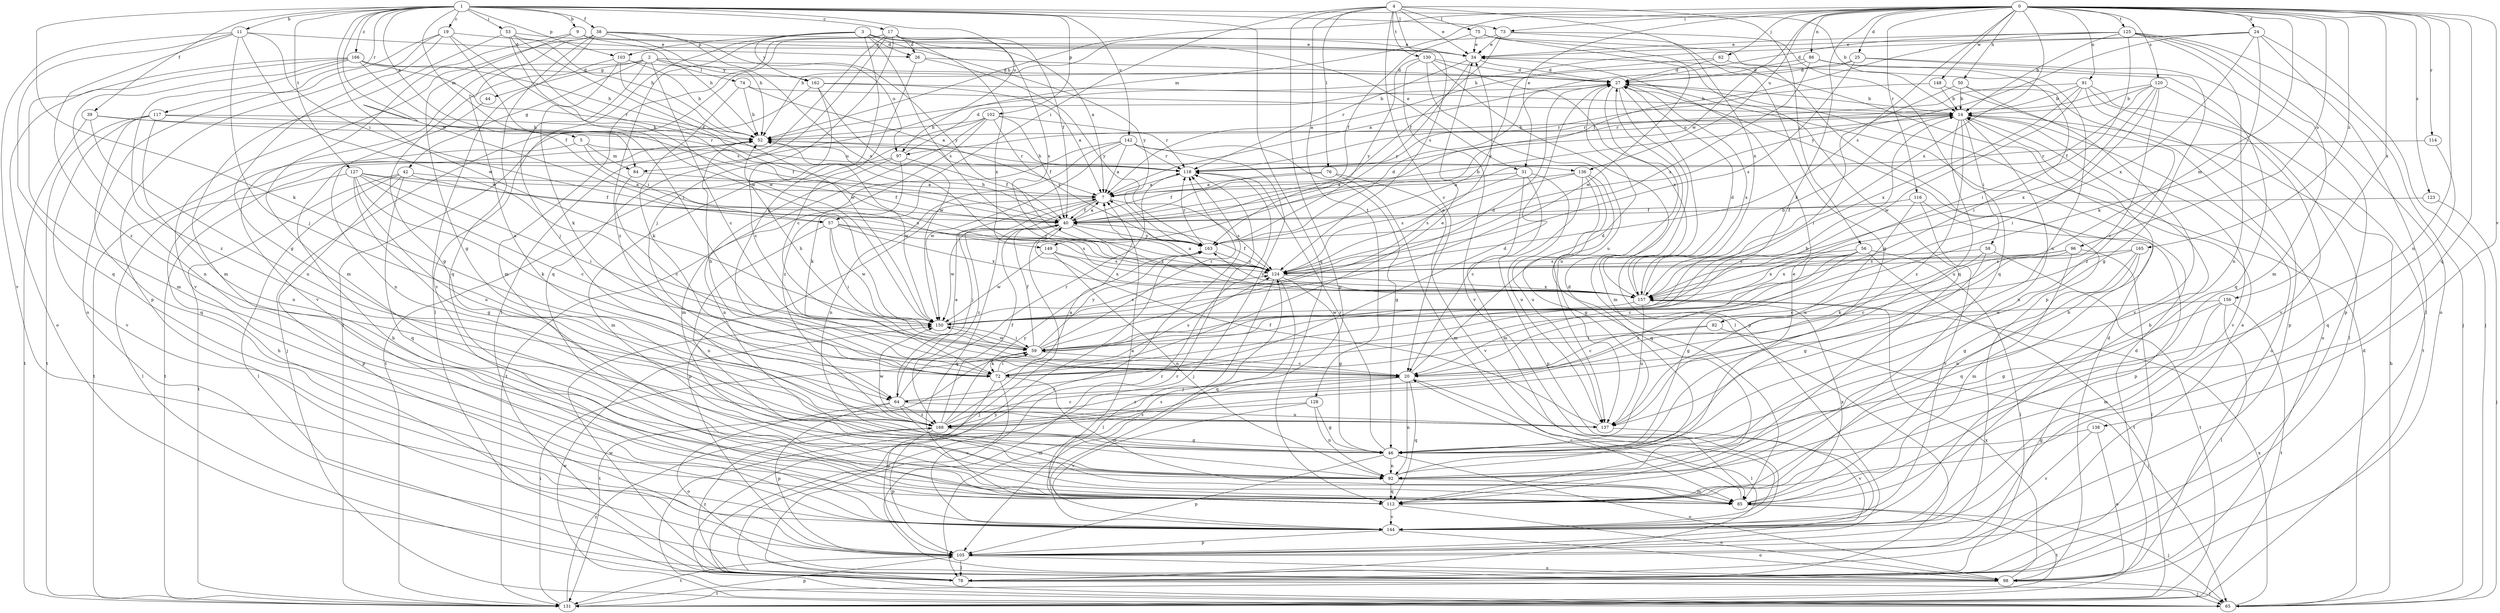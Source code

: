 strict digraph  {
0;
1;
2;
3;
4;
5;
7;
9;
11;
14;
17;
19;
20;
24;
25;
26;
27;
31;
34;
38;
39;
40;
42;
44;
46;
50;
52;
53;
56;
57;
58;
59;
62;
64;
65;
72;
73;
74;
75;
76;
78;
82;
84;
85;
86;
91;
92;
96;
97;
98;
102;
103;
105;
112;
114;
116;
117;
118;
120;
123;
124;
125;
127;
128;
130;
131;
136;
137;
138;
142;
144;
148;
149;
150;
156;
157;
162;
163;
165;
166;
168;
0 -> 24  [label=d];
0 -> 25  [label=d];
0 -> 31  [label=e];
0 -> 50  [label=h];
0 -> 52  [label=h];
0 -> 62  [label=j];
0 -> 72  [label=k];
0 -> 73  [label=l];
0 -> 82  [label=m];
0 -> 84  [label=m];
0 -> 86  [label=n];
0 -> 91  [label=n];
0 -> 92  [label=n];
0 -> 96  [label=o];
0 -> 112  [label=q];
0 -> 114  [label=r];
0 -> 116  [label=r];
0 -> 120  [label=s];
0 -> 123  [label=s];
0 -> 124  [label=s];
0 -> 125  [label=t];
0 -> 136  [label=u];
0 -> 138  [label=v];
0 -> 148  [label=w];
0 -> 149  [label=w];
0 -> 156  [label=x];
0 -> 157  [label=x];
0 -> 165  [label=z];
1 -> 5  [label=a];
1 -> 9  [label=b];
1 -> 11  [label=b];
1 -> 14  [label=b];
1 -> 17  [label=c];
1 -> 19  [label=c];
1 -> 38  [label=f];
1 -> 39  [label=f];
1 -> 53  [label=i];
1 -> 72  [label=k];
1 -> 73  [label=l];
1 -> 84  [label=m];
1 -> 97  [label=o];
1 -> 102  [label=p];
1 -> 103  [label=p];
1 -> 112  [label=q];
1 -> 117  [label=r];
1 -> 127  [label=t];
1 -> 142  [label=v];
1 -> 149  [label=w];
1 -> 150  [label=w];
1 -> 166  [label=z];
2 -> 20  [label=c];
2 -> 42  [label=g];
2 -> 44  [label=g];
2 -> 64  [label=j];
2 -> 74  [label=l];
2 -> 97  [label=o];
2 -> 144  [label=v];
2 -> 162  [label=y];
3 -> 7  [label=a];
3 -> 26  [label=d];
3 -> 31  [label=e];
3 -> 72  [label=k];
3 -> 103  [label=p];
3 -> 124  [label=s];
3 -> 144  [label=v];
3 -> 162  [label=y];
3 -> 163  [label=y];
3 -> 168  [label=z];
4 -> 20  [label=c];
4 -> 34  [label=e];
4 -> 56  [label=i];
4 -> 57  [label=i];
4 -> 75  [label=l];
4 -> 76  [label=l];
4 -> 105  [label=p];
4 -> 124  [label=s];
4 -> 128  [label=t];
4 -> 130  [label=t];
4 -> 157  [label=x];
5 -> 57  [label=i];
5 -> 84  [label=m];
5 -> 131  [label=t];
5 -> 136  [label=u];
7 -> 40  [label=f];
7 -> 64  [label=j];
7 -> 105  [label=p];
7 -> 124  [label=s];
7 -> 168  [label=z];
9 -> 34  [label=e];
9 -> 46  [label=g];
9 -> 52  [label=h];
9 -> 85  [label=m];
11 -> 26  [label=d];
11 -> 57  [label=i];
11 -> 64  [label=j];
11 -> 112  [label=q];
11 -> 144  [label=v];
11 -> 150  [label=w];
11 -> 168  [label=z];
14 -> 52  [label=h];
14 -> 58  [label=i];
14 -> 92  [label=n];
14 -> 97  [label=o];
14 -> 98  [label=o];
14 -> 137  [label=u];
14 -> 144  [label=v];
14 -> 168  [label=z];
17 -> 26  [label=d];
17 -> 40  [label=f];
17 -> 64  [label=j];
17 -> 78  [label=l];
17 -> 85  [label=m];
17 -> 112  [label=q];
17 -> 124  [label=s];
17 -> 131  [label=t];
17 -> 157  [label=x];
19 -> 34  [label=e];
19 -> 46  [label=g];
19 -> 59  [label=i];
19 -> 98  [label=o];
19 -> 105  [label=p];
19 -> 150  [label=w];
20 -> 27  [label=d];
20 -> 64  [label=j];
20 -> 78  [label=l];
20 -> 92  [label=n];
20 -> 112  [label=q];
20 -> 168  [label=z];
24 -> 34  [label=e];
24 -> 52  [label=h];
24 -> 65  [label=j];
24 -> 72  [label=k];
24 -> 78  [label=l];
24 -> 157  [label=x];
24 -> 163  [label=y];
25 -> 7  [label=a];
25 -> 27  [label=d];
25 -> 46  [label=g];
25 -> 105  [label=p];
25 -> 124  [label=s];
26 -> 20  [label=c];
26 -> 27  [label=d];
26 -> 163  [label=y];
27 -> 14  [label=b];
27 -> 85  [label=m];
27 -> 105  [label=p];
27 -> 137  [label=u];
27 -> 157  [label=x];
31 -> 7  [label=a];
31 -> 85  [label=m];
31 -> 105  [label=p];
31 -> 124  [label=s];
31 -> 137  [label=u];
34 -> 27  [label=d];
34 -> 118  [label=r];
34 -> 163  [label=y];
38 -> 34  [label=e];
38 -> 52  [label=h];
38 -> 78  [label=l];
38 -> 112  [label=q];
38 -> 124  [label=s];
38 -> 137  [label=u];
38 -> 144  [label=v];
38 -> 163  [label=y];
39 -> 52  [label=h];
39 -> 118  [label=r];
39 -> 131  [label=t];
39 -> 137  [label=u];
40 -> 7  [label=a];
40 -> 14  [label=b];
40 -> 52  [label=h];
40 -> 65  [label=j];
40 -> 112  [label=q];
40 -> 150  [label=w];
40 -> 157  [label=x];
40 -> 163  [label=y];
42 -> 7  [label=a];
42 -> 78  [label=l];
42 -> 105  [label=p];
42 -> 112  [label=q];
42 -> 124  [label=s];
42 -> 131  [label=t];
44 -> 92  [label=n];
46 -> 92  [label=n];
46 -> 98  [label=o];
46 -> 105  [label=p];
46 -> 118  [label=r];
50 -> 14  [label=b];
50 -> 59  [label=i];
50 -> 98  [label=o];
50 -> 144  [label=v];
52 -> 118  [label=r];
52 -> 131  [label=t];
52 -> 150  [label=w];
53 -> 34  [label=e];
53 -> 40  [label=f];
53 -> 52  [label=h];
53 -> 85  [label=m];
53 -> 124  [label=s];
53 -> 150  [label=w];
56 -> 20  [label=c];
56 -> 46  [label=g];
56 -> 78  [label=l];
56 -> 124  [label=s];
56 -> 131  [label=t];
56 -> 157  [label=x];
56 -> 168  [label=z];
57 -> 59  [label=i];
57 -> 92  [label=n];
57 -> 124  [label=s];
57 -> 150  [label=w];
57 -> 157  [label=x];
57 -> 163  [label=y];
58 -> 20  [label=c];
58 -> 46  [label=g];
58 -> 124  [label=s];
58 -> 131  [label=t];
59 -> 20  [label=c];
59 -> 34  [label=e];
59 -> 40  [label=f];
59 -> 52  [label=h];
59 -> 72  [label=k];
59 -> 118  [label=r];
59 -> 131  [label=t];
59 -> 150  [label=w];
59 -> 163  [label=y];
62 -> 27  [label=d];
62 -> 137  [label=u];
62 -> 163  [label=y];
64 -> 7  [label=a];
64 -> 27  [label=d];
64 -> 85  [label=m];
64 -> 98  [label=o];
64 -> 105  [label=p];
64 -> 118  [label=r];
64 -> 137  [label=u];
64 -> 168  [label=z];
65 -> 14  [label=b];
65 -> 27  [label=d];
65 -> 118  [label=r];
65 -> 150  [label=w];
65 -> 157  [label=x];
72 -> 14  [label=b];
72 -> 34  [label=e];
72 -> 52  [label=h];
72 -> 59  [label=i];
72 -> 85  [label=m];
72 -> 105  [label=p];
72 -> 124  [label=s];
72 -> 144  [label=v];
73 -> 34  [label=e];
73 -> 40  [label=f];
73 -> 46  [label=g];
73 -> 52  [label=h];
73 -> 112  [label=q];
74 -> 7  [label=a];
74 -> 14  [label=b];
74 -> 52  [label=h];
74 -> 72  [label=k];
75 -> 34  [label=e];
75 -> 40  [label=f];
75 -> 105  [label=p];
75 -> 112  [label=q];
75 -> 150  [label=w];
76 -> 7  [label=a];
76 -> 40  [label=f];
76 -> 85  [label=m];
76 -> 144  [label=v];
78 -> 34  [label=e];
78 -> 65  [label=j];
78 -> 118  [label=r];
78 -> 150  [label=w];
78 -> 163  [label=y];
78 -> 168  [label=z];
82 -> 20  [label=c];
82 -> 59  [label=i];
82 -> 65  [label=j];
84 -> 20  [label=c];
84 -> 40  [label=f];
85 -> 14  [label=b];
85 -> 20  [label=c];
85 -> 65  [label=j];
85 -> 131  [label=t];
85 -> 157  [label=x];
86 -> 7  [label=a];
86 -> 27  [label=d];
86 -> 59  [label=i];
86 -> 112  [label=q];
86 -> 124  [label=s];
91 -> 14  [label=b];
91 -> 105  [label=p];
91 -> 118  [label=r];
91 -> 131  [label=t];
91 -> 144  [label=v];
91 -> 150  [label=w];
91 -> 157  [label=x];
92 -> 27  [label=d];
92 -> 34  [label=e];
92 -> 85  [label=m];
92 -> 112  [label=q];
96 -> 20  [label=c];
96 -> 78  [label=l];
96 -> 85  [label=m];
96 -> 124  [label=s];
96 -> 157  [label=x];
97 -> 27  [label=d];
97 -> 40  [label=f];
97 -> 72  [label=k];
97 -> 85  [label=m];
97 -> 92  [label=n];
98 -> 27  [label=d];
98 -> 65  [label=j];
98 -> 118  [label=r];
98 -> 131  [label=t];
98 -> 157  [label=x];
102 -> 40  [label=f];
102 -> 52  [label=h];
102 -> 85  [label=m];
102 -> 118  [label=r];
102 -> 131  [label=t];
102 -> 163  [label=y];
102 -> 168  [label=z];
103 -> 27  [label=d];
103 -> 46  [label=g];
103 -> 52  [label=h];
103 -> 72  [label=k];
103 -> 150  [label=w];
105 -> 52  [label=h];
105 -> 78  [label=l];
105 -> 98  [label=o];
105 -> 131  [label=t];
112 -> 7  [label=a];
112 -> 98  [label=o];
112 -> 144  [label=v];
114 -> 112  [label=q];
114 -> 118  [label=r];
116 -> 40  [label=f];
116 -> 105  [label=p];
116 -> 137  [label=u];
116 -> 144  [label=v];
117 -> 40  [label=f];
117 -> 52  [label=h];
117 -> 92  [label=n];
117 -> 112  [label=q];
117 -> 131  [label=t];
117 -> 144  [label=v];
118 -> 7  [label=a];
118 -> 52  [label=h];
120 -> 14  [label=b];
120 -> 20  [label=c];
120 -> 40  [label=f];
120 -> 59  [label=i];
120 -> 78  [label=l];
120 -> 118  [label=r];
120 -> 157  [label=x];
123 -> 40  [label=f];
123 -> 65  [label=j];
124 -> 40  [label=f];
124 -> 46  [label=g];
124 -> 78  [label=l];
124 -> 112  [label=q];
124 -> 157  [label=x];
125 -> 14  [label=b];
125 -> 27  [label=d];
125 -> 34  [label=e];
125 -> 40  [label=f];
125 -> 59  [label=i];
125 -> 65  [label=j];
125 -> 85  [label=m];
125 -> 92  [label=n];
125 -> 98  [label=o];
127 -> 7  [label=a];
127 -> 20  [label=c];
127 -> 40  [label=f];
127 -> 46  [label=g];
127 -> 59  [label=i];
127 -> 72  [label=k];
127 -> 78  [label=l];
127 -> 137  [label=u];
128 -> 46  [label=g];
128 -> 92  [label=n];
128 -> 144  [label=v];
128 -> 168  [label=z];
130 -> 27  [label=d];
130 -> 78  [label=l];
130 -> 137  [label=u];
130 -> 144  [label=v];
130 -> 157  [label=x];
130 -> 163  [label=y];
131 -> 27  [label=d];
131 -> 59  [label=i];
131 -> 105  [label=p];
131 -> 168  [label=z];
136 -> 7  [label=a];
136 -> 20  [label=c];
136 -> 46  [label=g];
136 -> 112  [label=q];
136 -> 124  [label=s];
136 -> 137  [label=u];
137 -> 40  [label=f];
137 -> 144  [label=v];
138 -> 46  [label=g];
138 -> 98  [label=o];
138 -> 144  [label=v];
142 -> 7  [label=a];
142 -> 46  [label=g];
142 -> 65  [label=j];
142 -> 92  [label=n];
142 -> 118  [label=r];
142 -> 131  [label=t];
142 -> 150  [label=w];
144 -> 14  [label=b];
144 -> 52  [label=h];
144 -> 98  [label=o];
144 -> 105  [label=p];
144 -> 124  [label=s];
148 -> 14  [label=b];
148 -> 118  [label=r];
148 -> 168  [label=z];
149 -> 92  [label=n];
149 -> 124  [label=s];
149 -> 150  [label=w];
149 -> 157  [label=x];
150 -> 27  [label=d];
150 -> 59  [label=i];
150 -> 124  [label=s];
156 -> 46  [label=g];
156 -> 78  [label=l];
156 -> 85  [label=m];
156 -> 131  [label=t];
156 -> 150  [label=w];
157 -> 7  [label=a];
157 -> 14  [label=b];
157 -> 27  [label=d];
157 -> 137  [label=u];
157 -> 150  [label=w];
157 -> 163  [label=y];
162 -> 7  [label=a];
162 -> 14  [label=b];
162 -> 20  [label=c];
162 -> 65  [label=j];
162 -> 150  [label=w];
163 -> 27  [label=d];
163 -> 118  [label=r];
163 -> 124  [label=s];
165 -> 46  [label=g];
165 -> 72  [label=k];
165 -> 92  [label=n];
165 -> 112  [label=q];
165 -> 124  [label=s];
166 -> 27  [label=d];
166 -> 40  [label=f];
166 -> 52  [label=h];
166 -> 85  [label=m];
166 -> 92  [label=n];
166 -> 98  [label=o];
166 -> 118  [label=r];
166 -> 168  [label=z];
168 -> 7  [label=a];
168 -> 20  [label=c];
168 -> 40  [label=f];
168 -> 46  [label=g];
168 -> 105  [label=p];
168 -> 150  [label=w];
168 -> 163  [label=y];
}
